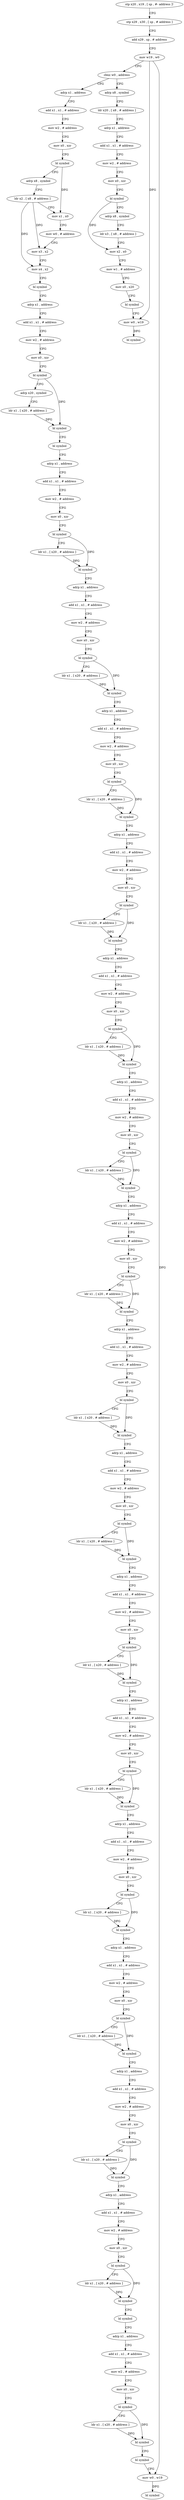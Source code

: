 digraph "func" {
"4204732" [label = "stp x20 , x19 , [ sp , #- address ]!" ]
"4204736" [label = "stp x29 , x30 , [ sp , # address ]" ]
"4204740" [label = "add x29 , sp , # address" ]
"4204744" [label = "mov w19 , w0" ]
"4204748" [label = "cbnz w0 , address" ]
"4205300" [label = "adrp x8 , symbol" ]
"4204752" [label = "adrp x1 , address" ]
"4205304" [label = "ldr x20 , [ x8 , # address ]" ]
"4205308" [label = "adrp x1 , address" ]
"4205312" [label = "add x1 , x1 , # address" ]
"4205316" [label = "mov w2 , # address" ]
"4205320" [label = "mov x0 , xzr" ]
"4205324" [label = "bl symbol" ]
"4205328" [label = "adrp x8 , symbol" ]
"4205332" [label = "ldr x3 , [ x8 , # address ]" ]
"4205336" [label = "mov x2 , x0" ]
"4205340" [label = "mov w1 , # address" ]
"4205344" [label = "mov x0 , x20" ]
"4205348" [label = "bl symbol" ]
"4205352" [label = "mov w0 , w19" ]
"4205356" [label = "bl symbol" ]
"4204756" [label = "add x1 , x1 , # address" ]
"4204760" [label = "mov w2 , # address" ]
"4204764" [label = "mov x0 , xzr" ]
"4204768" [label = "bl symbol" ]
"4204772" [label = "adrp x8 , symbol" ]
"4204776" [label = "ldr x2 , [ x8 , # address ]" ]
"4204780" [label = "mov x1 , x0" ]
"4204784" [label = "mov w0 , # address" ]
"4204788" [label = "mov x3 , x2" ]
"4204792" [label = "mov x4 , x2" ]
"4204796" [label = "bl symbol" ]
"4204800" [label = "adrp x1 , address" ]
"4204804" [label = "add x1 , x1 , # address" ]
"4204808" [label = "mov w2 , # address" ]
"4204812" [label = "mov x0 , xzr" ]
"4204816" [label = "bl symbol" ]
"4204820" [label = "adrp x20 , symbol" ]
"4204824" [label = "ldr x1 , [ x20 , # address ]" ]
"4204828" [label = "bl symbol" ]
"4204832" [label = "bl symbol" ]
"4204836" [label = "adrp x1 , address" ]
"4204840" [label = "add x1 , x1 , # address" ]
"4204844" [label = "mov w2 , # address" ]
"4204848" [label = "mov x0 , xzr" ]
"4204852" [label = "bl symbol" ]
"4204856" [label = "ldr x1 , [ x20 , # address ]" ]
"4204860" [label = "bl symbol" ]
"4204864" [label = "adrp x1 , address" ]
"4204868" [label = "add x1 , x1 , # address" ]
"4204872" [label = "mov w2 , # address" ]
"4204876" [label = "mov x0 , xzr" ]
"4204880" [label = "bl symbol" ]
"4204884" [label = "ldr x1 , [ x20 , # address ]" ]
"4204888" [label = "bl symbol" ]
"4204892" [label = "adrp x1 , address" ]
"4204896" [label = "add x1 , x1 , # address" ]
"4204900" [label = "mov w2 , # address" ]
"4204904" [label = "mov x0 , xzr" ]
"4204908" [label = "bl symbol" ]
"4204912" [label = "ldr x1 , [ x20 , # address ]" ]
"4204916" [label = "bl symbol" ]
"4204920" [label = "adrp x1 , address" ]
"4204924" [label = "add x1 , x1 , # address" ]
"4204928" [label = "mov w2 , # address" ]
"4204932" [label = "mov x0 , xzr" ]
"4204936" [label = "bl symbol" ]
"4204940" [label = "ldr x1 , [ x20 , # address ]" ]
"4204944" [label = "bl symbol" ]
"4204948" [label = "adrp x1 , address" ]
"4204952" [label = "add x1 , x1 , # address" ]
"4204956" [label = "mov w2 , # address" ]
"4204960" [label = "mov x0 , xzr" ]
"4204964" [label = "bl symbol" ]
"4204968" [label = "ldr x1 , [ x20 , # address ]" ]
"4204972" [label = "bl symbol" ]
"4204976" [label = "adrp x1 , address" ]
"4204980" [label = "add x1 , x1 , # address" ]
"4204984" [label = "mov w2 , # address" ]
"4204988" [label = "mov x0 , xzr" ]
"4204992" [label = "bl symbol" ]
"4204996" [label = "ldr x1 , [ x20 , # address ]" ]
"4205000" [label = "bl symbol" ]
"4205004" [label = "adrp x1 , address" ]
"4205008" [label = "add x1 , x1 , # address" ]
"4205012" [label = "mov w2 , # address" ]
"4205016" [label = "mov x0 , xzr" ]
"4205020" [label = "bl symbol" ]
"4205024" [label = "ldr x1 , [ x20 , # address ]" ]
"4205028" [label = "bl symbol" ]
"4205032" [label = "adrp x1 , address" ]
"4205036" [label = "add x1 , x1 , # address" ]
"4205040" [label = "mov w2 , # address" ]
"4205044" [label = "mov x0 , xzr" ]
"4205048" [label = "bl symbol" ]
"4205052" [label = "ldr x1 , [ x20 , # address ]" ]
"4205056" [label = "bl symbol" ]
"4205060" [label = "adrp x1 , address" ]
"4205064" [label = "add x1 , x1 , # address" ]
"4205068" [label = "mov w2 , # address" ]
"4205072" [label = "mov x0 , xzr" ]
"4205076" [label = "bl symbol" ]
"4205080" [label = "ldr x1 , [ x20 , # address ]" ]
"4205084" [label = "bl symbol" ]
"4205088" [label = "adrp x1 , address" ]
"4205092" [label = "add x1 , x1 , # address" ]
"4205096" [label = "mov w2 , # address" ]
"4205100" [label = "mov x0 , xzr" ]
"4205104" [label = "bl symbol" ]
"4205108" [label = "ldr x1 , [ x20 , # address ]" ]
"4205112" [label = "bl symbol" ]
"4205116" [label = "adrp x1 , address" ]
"4205120" [label = "add x1 , x1 , # address" ]
"4205124" [label = "mov w2 , # address" ]
"4205128" [label = "mov x0 , xzr" ]
"4205132" [label = "bl symbol" ]
"4205136" [label = "ldr x1 , [ x20 , # address ]" ]
"4205140" [label = "bl symbol" ]
"4205144" [label = "adrp x1 , address" ]
"4205148" [label = "add x1 , x1 , # address" ]
"4205152" [label = "mov w2 , # address" ]
"4205156" [label = "mov x0 , xzr" ]
"4205160" [label = "bl symbol" ]
"4205164" [label = "ldr x1 , [ x20 , # address ]" ]
"4205168" [label = "bl symbol" ]
"4205172" [label = "adrp x1 , address" ]
"4205176" [label = "add x1 , x1 , # address" ]
"4205180" [label = "mov w2 , # address" ]
"4205184" [label = "mov x0 , xzr" ]
"4205188" [label = "bl symbol" ]
"4205192" [label = "ldr x1 , [ x20 , # address ]" ]
"4205196" [label = "bl symbol" ]
"4205200" [label = "adrp x1 , address" ]
"4205204" [label = "add x1 , x1 , # address" ]
"4205208" [label = "mov w2 , # address" ]
"4205212" [label = "mov x0 , xzr" ]
"4205216" [label = "bl symbol" ]
"4205220" [label = "ldr x1 , [ x20 , # address ]" ]
"4205224" [label = "bl symbol" ]
"4205228" [label = "adrp x1 , address" ]
"4205232" [label = "add x1 , x1 , # address" ]
"4205236" [label = "mov w2 , # address" ]
"4205240" [label = "mov x0 , xzr" ]
"4205244" [label = "bl symbol" ]
"4205248" [label = "ldr x1 , [ x20 , # address ]" ]
"4205252" [label = "bl symbol" ]
"4205256" [label = "bl symbol" ]
"4205260" [label = "adrp x1 , address" ]
"4205264" [label = "add x1 , x1 , # address" ]
"4205268" [label = "mov w2 , # address" ]
"4205272" [label = "mov x0 , xzr" ]
"4205276" [label = "bl symbol" ]
"4205280" [label = "ldr x1 , [ x20 , # address ]" ]
"4205284" [label = "bl symbol" ]
"4205288" [label = "bl symbol" ]
"4205292" [label = "mov w0 , w19" ]
"4205296" [label = "bl symbol" ]
"4204732" -> "4204736" [ label = "CFG" ]
"4204736" -> "4204740" [ label = "CFG" ]
"4204740" -> "4204744" [ label = "CFG" ]
"4204744" -> "4204748" [ label = "CFG" ]
"4204744" -> "4205352" [ label = "DFG" ]
"4204744" -> "4205292" [ label = "DFG" ]
"4204748" -> "4205300" [ label = "CFG" ]
"4204748" -> "4204752" [ label = "CFG" ]
"4205300" -> "4205304" [ label = "CFG" ]
"4204752" -> "4204756" [ label = "CFG" ]
"4205304" -> "4205308" [ label = "CFG" ]
"4205308" -> "4205312" [ label = "CFG" ]
"4205312" -> "4205316" [ label = "CFG" ]
"4205316" -> "4205320" [ label = "CFG" ]
"4205320" -> "4205324" [ label = "CFG" ]
"4205324" -> "4205328" [ label = "CFG" ]
"4205324" -> "4205336" [ label = "DFG" ]
"4205328" -> "4205332" [ label = "CFG" ]
"4205332" -> "4205336" [ label = "CFG" ]
"4205336" -> "4205340" [ label = "CFG" ]
"4205340" -> "4205344" [ label = "CFG" ]
"4205344" -> "4205348" [ label = "CFG" ]
"4205348" -> "4205352" [ label = "CFG" ]
"4205352" -> "4205356" [ label = "DFG" ]
"4204756" -> "4204760" [ label = "CFG" ]
"4204760" -> "4204764" [ label = "CFG" ]
"4204764" -> "4204768" [ label = "CFG" ]
"4204768" -> "4204772" [ label = "CFG" ]
"4204768" -> "4204780" [ label = "DFG" ]
"4204772" -> "4204776" [ label = "CFG" ]
"4204776" -> "4204780" [ label = "CFG" ]
"4204776" -> "4204788" [ label = "DFG" ]
"4204776" -> "4204792" [ label = "DFG" ]
"4204780" -> "4204784" [ label = "CFG" ]
"4204784" -> "4204788" [ label = "CFG" ]
"4204788" -> "4204792" [ label = "CFG" ]
"4204792" -> "4204796" [ label = "CFG" ]
"4204796" -> "4204800" [ label = "CFG" ]
"4204800" -> "4204804" [ label = "CFG" ]
"4204804" -> "4204808" [ label = "CFG" ]
"4204808" -> "4204812" [ label = "CFG" ]
"4204812" -> "4204816" [ label = "CFG" ]
"4204816" -> "4204820" [ label = "CFG" ]
"4204816" -> "4204828" [ label = "DFG" ]
"4204820" -> "4204824" [ label = "CFG" ]
"4204824" -> "4204828" [ label = "DFG" ]
"4204828" -> "4204832" [ label = "CFG" ]
"4204832" -> "4204836" [ label = "CFG" ]
"4204836" -> "4204840" [ label = "CFG" ]
"4204840" -> "4204844" [ label = "CFG" ]
"4204844" -> "4204848" [ label = "CFG" ]
"4204848" -> "4204852" [ label = "CFG" ]
"4204852" -> "4204856" [ label = "CFG" ]
"4204852" -> "4204860" [ label = "DFG" ]
"4204856" -> "4204860" [ label = "DFG" ]
"4204860" -> "4204864" [ label = "CFG" ]
"4204864" -> "4204868" [ label = "CFG" ]
"4204868" -> "4204872" [ label = "CFG" ]
"4204872" -> "4204876" [ label = "CFG" ]
"4204876" -> "4204880" [ label = "CFG" ]
"4204880" -> "4204884" [ label = "CFG" ]
"4204880" -> "4204888" [ label = "DFG" ]
"4204884" -> "4204888" [ label = "DFG" ]
"4204888" -> "4204892" [ label = "CFG" ]
"4204892" -> "4204896" [ label = "CFG" ]
"4204896" -> "4204900" [ label = "CFG" ]
"4204900" -> "4204904" [ label = "CFG" ]
"4204904" -> "4204908" [ label = "CFG" ]
"4204908" -> "4204912" [ label = "CFG" ]
"4204908" -> "4204916" [ label = "DFG" ]
"4204912" -> "4204916" [ label = "DFG" ]
"4204916" -> "4204920" [ label = "CFG" ]
"4204920" -> "4204924" [ label = "CFG" ]
"4204924" -> "4204928" [ label = "CFG" ]
"4204928" -> "4204932" [ label = "CFG" ]
"4204932" -> "4204936" [ label = "CFG" ]
"4204936" -> "4204940" [ label = "CFG" ]
"4204936" -> "4204944" [ label = "DFG" ]
"4204940" -> "4204944" [ label = "DFG" ]
"4204944" -> "4204948" [ label = "CFG" ]
"4204948" -> "4204952" [ label = "CFG" ]
"4204952" -> "4204956" [ label = "CFG" ]
"4204956" -> "4204960" [ label = "CFG" ]
"4204960" -> "4204964" [ label = "CFG" ]
"4204964" -> "4204968" [ label = "CFG" ]
"4204964" -> "4204972" [ label = "DFG" ]
"4204968" -> "4204972" [ label = "DFG" ]
"4204972" -> "4204976" [ label = "CFG" ]
"4204976" -> "4204980" [ label = "CFG" ]
"4204980" -> "4204984" [ label = "CFG" ]
"4204984" -> "4204988" [ label = "CFG" ]
"4204988" -> "4204992" [ label = "CFG" ]
"4204992" -> "4204996" [ label = "CFG" ]
"4204992" -> "4205000" [ label = "DFG" ]
"4204996" -> "4205000" [ label = "DFG" ]
"4205000" -> "4205004" [ label = "CFG" ]
"4205004" -> "4205008" [ label = "CFG" ]
"4205008" -> "4205012" [ label = "CFG" ]
"4205012" -> "4205016" [ label = "CFG" ]
"4205016" -> "4205020" [ label = "CFG" ]
"4205020" -> "4205024" [ label = "CFG" ]
"4205020" -> "4205028" [ label = "DFG" ]
"4205024" -> "4205028" [ label = "DFG" ]
"4205028" -> "4205032" [ label = "CFG" ]
"4205032" -> "4205036" [ label = "CFG" ]
"4205036" -> "4205040" [ label = "CFG" ]
"4205040" -> "4205044" [ label = "CFG" ]
"4205044" -> "4205048" [ label = "CFG" ]
"4205048" -> "4205052" [ label = "CFG" ]
"4205048" -> "4205056" [ label = "DFG" ]
"4205052" -> "4205056" [ label = "DFG" ]
"4205056" -> "4205060" [ label = "CFG" ]
"4205060" -> "4205064" [ label = "CFG" ]
"4205064" -> "4205068" [ label = "CFG" ]
"4205068" -> "4205072" [ label = "CFG" ]
"4205072" -> "4205076" [ label = "CFG" ]
"4205076" -> "4205080" [ label = "CFG" ]
"4205076" -> "4205084" [ label = "DFG" ]
"4205080" -> "4205084" [ label = "DFG" ]
"4205084" -> "4205088" [ label = "CFG" ]
"4205088" -> "4205092" [ label = "CFG" ]
"4205092" -> "4205096" [ label = "CFG" ]
"4205096" -> "4205100" [ label = "CFG" ]
"4205100" -> "4205104" [ label = "CFG" ]
"4205104" -> "4205108" [ label = "CFG" ]
"4205104" -> "4205112" [ label = "DFG" ]
"4205108" -> "4205112" [ label = "DFG" ]
"4205112" -> "4205116" [ label = "CFG" ]
"4205116" -> "4205120" [ label = "CFG" ]
"4205120" -> "4205124" [ label = "CFG" ]
"4205124" -> "4205128" [ label = "CFG" ]
"4205128" -> "4205132" [ label = "CFG" ]
"4205132" -> "4205136" [ label = "CFG" ]
"4205132" -> "4205140" [ label = "DFG" ]
"4205136" -> "4205140" [ label = "DFG" ]
"4205140" -> "4205144" [ label = "CFG" ]
"4205144" -> "4205148" [ label = "CFG" ]
"4205148" -> "4205152" [ label = "CFG" ]
"4205152" -> "4205156" [ label = "CFG" ]
"4205156" -> "4205160" [ label = "CFG" ]
"4205160" -> "4205164" [ label = "CFG" ]
"4205160" -> "4205168" [ label = "DFG" ]
"4205164" -> "4205168" [ label = "DFG" ]
"4205168" -> "4205172" [ label = "CFG" ]
"4205172" -> "4205176" [ label = "CFG" ]
"4205176" -> "4205180" [ label = "CFG" ]
"4205180" -> "4205184" [ label = "CFG" ]
"4205184" -> "4205188" [ label = "CFG" ]
"4205188" -> "4205192" [ label = "CFG" ]
"4205188" -> "4205196" [ label = "DFG" ]
"4205192" -> "4205196" [ label = "DFG" ]
"4205196" -> "4205200" [ label = "CFG" ]
"4205200" -> "4205204" [ label = "CFG" ]
"4205204" -> "4205208" [ label = "CFG" ]
"4205208" -> "4205212" [ label = "CFG" ]
"4205212" -> "4205216" [ label = "CFG" ]
"4205216" -> "4205220" [ label = "CFG" ]
"4205216" -> "4205224" [ label = "DFG" ]
"4205220" -> "4205224" [ label = "DFG" ]
"4205224" -> "4205228" [ label = "CFG" ]
"4205228" -> "4205232" [ label = "CFG" ]
"4205232" -> "4205236" [ label = "CFG" ]
"4205236" -> "4205240" [ label = "CFG" ]
"4205240" -> "4205244" [ label = "CFG" ]
"4205244" -> "4205248" [ label = "CFG" ]
"4205244" -> "4205252" [ label = "DFG" ]
"4205248" -> "4205252" [ label = "DFG" ]
"4205252" -> "4205256" [ label = "CFG" ]
"4205256" -> "4205260" [ label = "CFG" ]
"4205260" -> "4205264" [ label = "CFG" ]
"4205264" -> "4205268" [ label = "CFG" ]
"4205268" -> "4205272" [ label = "CFG" ]
"4205272" -> "4205276" [ label = "CFG" ]
"4205276" -> "4205280" [ label = "CFG" ]
"4205276" -> "4205284" [ label = "DFG" ]
"4205280" -> "4205284" [ label = "DFG" ]
"4205284" -> "4205288" [ label = "CFG" ]
"4205288" -> "4205292" [ label = "CFG" ]
"4205292" -> "4205296" [ label = "DFG" ]
}

